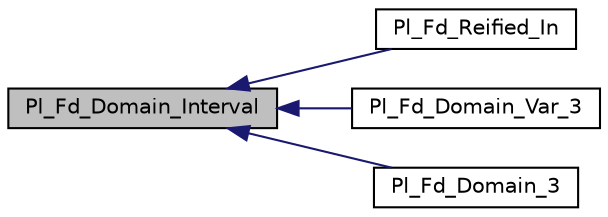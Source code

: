 digraph "Pl_Fd_Domain_Interval"
{
  edge [fontname="Helvetica",fontsize="10",labelfontname="Helvetica",labelfontsize="10"];
  node [fontname="Helvetica",fontsize="10",shape=record];
  rankdir="LR";
  Node1 [label="Pl_Fd_Domain_Interval",height=0.2,width=0.4,color="black", fillcolor="grey75", style="filled", fontcolor="black"];
  Node1 -> Node2 [dir="back",color="midnightblue",fontsize="10",style="solid",fontname="Helvetica"];
  Node2 [label="Pl_Fd_Reified_In",height=0.2,width=0.4,color="black", fillcolor="white", style="filled",URL="$fd__bool__c_8c.html#aad0a445c9905cdb15eeb91e0dc38c0dd"];
  Node1 -> Node3 [dir="back",color="midnightblue",fontsize="10",style="solid",fontname="Helvetica"];
  Node3 [label="Pl_Fd_Domain_Var_3",height=0.2,width=0.4,color="black", fillcolor="white", style="filled",URL="$fd__values__c_8c.html#aa777642264b14ca56887669b19202374"];
  Node1 -> Node4 [dir="back",color="midnightblue",fontsize="10",style="solid",fontname="Helvetica"];
  Node4 [label="Pl_Fd_Domain_3",height=0.2,width=0.4,color="black", fillcolor="white", style="filled",URL="$fd__values__c_8c.html#ac3230fe39ec80a19b8cac99c538ea083"];
}
